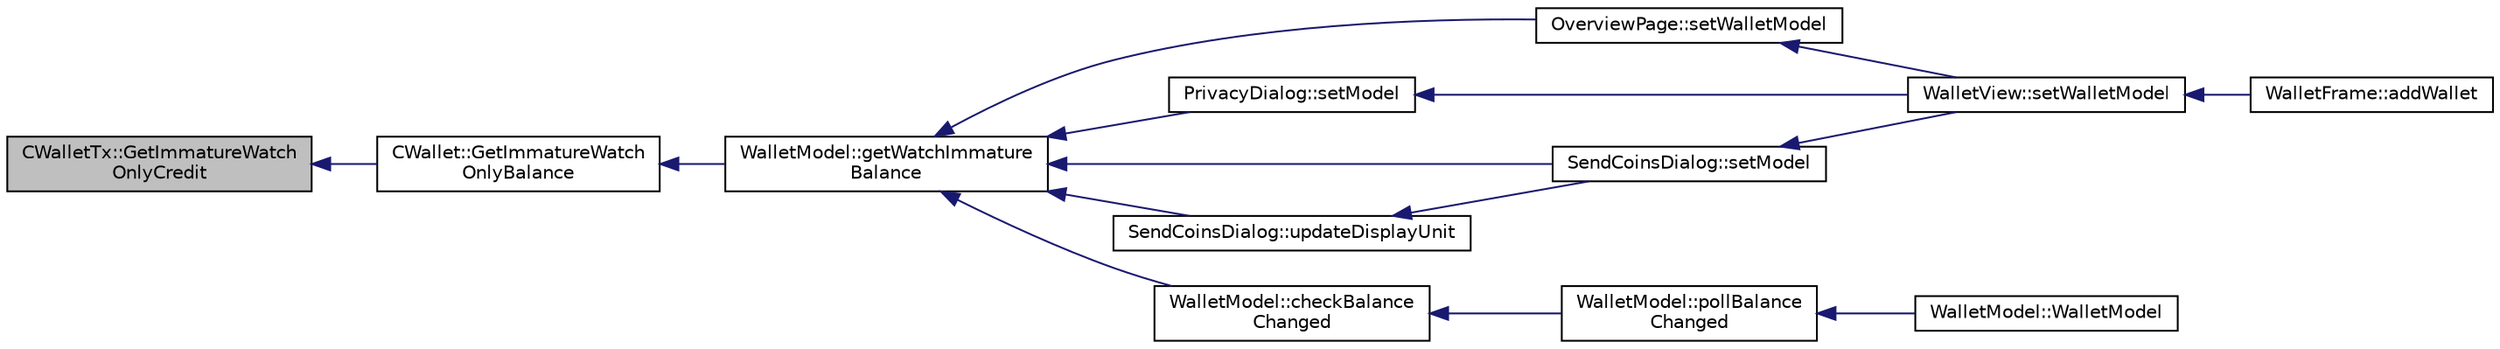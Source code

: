 digraph "CWalletTx::GetImmatureWatchOnlyCredit"
{
  edge [fontname="Helvetica",fontsize="10",labelfontname="Helvetica",labelfontsize="10"];
  node [fontname="Helvetica",fontsize="10",shape=record];
  rankdir="LR";
  Node369 [label="CWalletTx::GetImmatureWatch\lOnlyCredit",height=0.2,width=0.4,color="black", fillcolor="grey75", style="filled", fontcolor="black"];
  Node369 -> Node370 [dir="back",color="midnightblue",fontsize="10",style="solid",fontname="Helvetica"];
  Node370 [label="CWallet::GetImmatureWatch\lOnlyBalance",height=0.2,width=0.4,color="black", fillcolor="white", style="filled",URL="$group___actions.html#ga1372ba886aaeda65bf28758c9ccb65b4"];
  Node370 -> Node371 [dir="back",color="midnightblue",fontsize="10",style="solid",fontname="Helvetica"];
  Node371 [label="WalletModel::getWatchImmature\lBalance",height=0.2,width=0.4,color="black", fillcolor="white", style="filled",URL="$class_wallet_model.html#a9da743fbe881d4928eeafc48f50ef3d5"];
  Node371 -> Node372 [dir="back",color="midnightblue",fontsize="10",style="solid",fontname="Helvetica"];
  Node372 [label="OverviewPage::setWalletModel",height=0.2,width=0.4,color="black", fillcolor="white", style="filled",URL="$class_overview_page.html#a2ed52a3a87e9c74fee38fa873c9bc71f"];
  Node372 -> Node373 [dir="back",color="midnightblue",fontsize="10",style="solid",fontname="Helvetica"];
  Node373 [label="WalletView::setWalletModel",height=0.2,width=0.4,color="black", fillcolor="white", style="filled",URL="$class_wallet_view.html#a0a37ff693a4f9c1e5ddc23f9cd3913be",tooltip="Set the wallet model. "];
  Node373 -> Node374 [dir="back",color="midnightblue",fontsize="10",style="solid",fontname="Helvetica"];
  Node374 [label="WalletFrame::addWallet",height=0.2,width=0.4,color="black", fillcolor="white", style="filled",URL="$class_wallet_frame.html#aa199c3f27654199d84c365cf86167d86"];
  Node371 -> Node375 [dir="back",color="midnightblue",fontsize="10",style="solid",fontname="Helvetica"];
  Node375 [label="PrivacyDialog::setModel",height=0.2,width=0.4,color="black", fillcolor="white", style="filled",URL="$class_privacy_dialog.html#a7a2e2a84934e59ff1ff88de325036472"];
  Node375 -> Node373 [dir="back",color="midnightblue",fontsize="10",style="solid",fontname="Helvetica"];
  Node371 -> Node376 [dir="back",color="midnightblue",fontsize="10",style="solid",fontname="Helvetica"];
  Node376 [label="SendCoinsDialog::setModel",height=0.2,width=0.4,color="black", fillcolor="white", style="filled",URL="$class_send_coins_dialog.html#a73a6c1b1850a334ee652ac167713a2aa"];
  Node376 -> Node373 [dir="back",color="midnightblue",fontsize="10",style="solid",fontname="Helvetica"];
  Node371 -> Node377 [dir="back",color="midnightblue",fontsize="10",style="solid",fontname="Helvetica"];
  Node377 [label="SendCoinsDialog::updateDisplayUnit",height=0.2,width=0.4,color="black", fillcolor="white", style="filled",URL="$class_send_coins_dialog.html#a74815ad8502b126200b6fd2e59e9f042"];
  Node377 -> Node376 [dir="back",color="midnightblue",fontsize="10",style="solid",fontname="Helvetica"];
  Node371 -> Node378 [dir="back",color="midnightblue",fontsize="10",style="solid",fontname="Helvetica"];
  Node378 [label="WalletModel::checkBalance\lChanged",height=0.2,width=0.4,color="black", fillcolor="white", style="filled",URL="$class_wallet_model.html#adcc4eb8cd71cb4de223621866bb7fb7d"];
  Node378 -> Node379 [dir="back",color="midnightblue",fontsize="10",style="solid",fontname="Helvetica"];
  Node379 [label="WalletModel::pollBalance\lChanged",height=0.2,width=0.4,color="black", fillcolor="white", style="filled",URL="$class_wallet_model.html#a51469b2d95cfd4bc0a14ee456fca7b95"];
  Node379 -> Node380 [dir="back",color="midnightblue",fontsize="10",style="solid",fontname="Helvetica"];
  Node380 [label="WalletModel::WalletModel",height=0.2,width=0.4,color="black", fillcolor="white", style="filled",URL="$class_wallet_model.html#af50d9654d2f20e4e4f0789dcb64ad6b1"];
}
